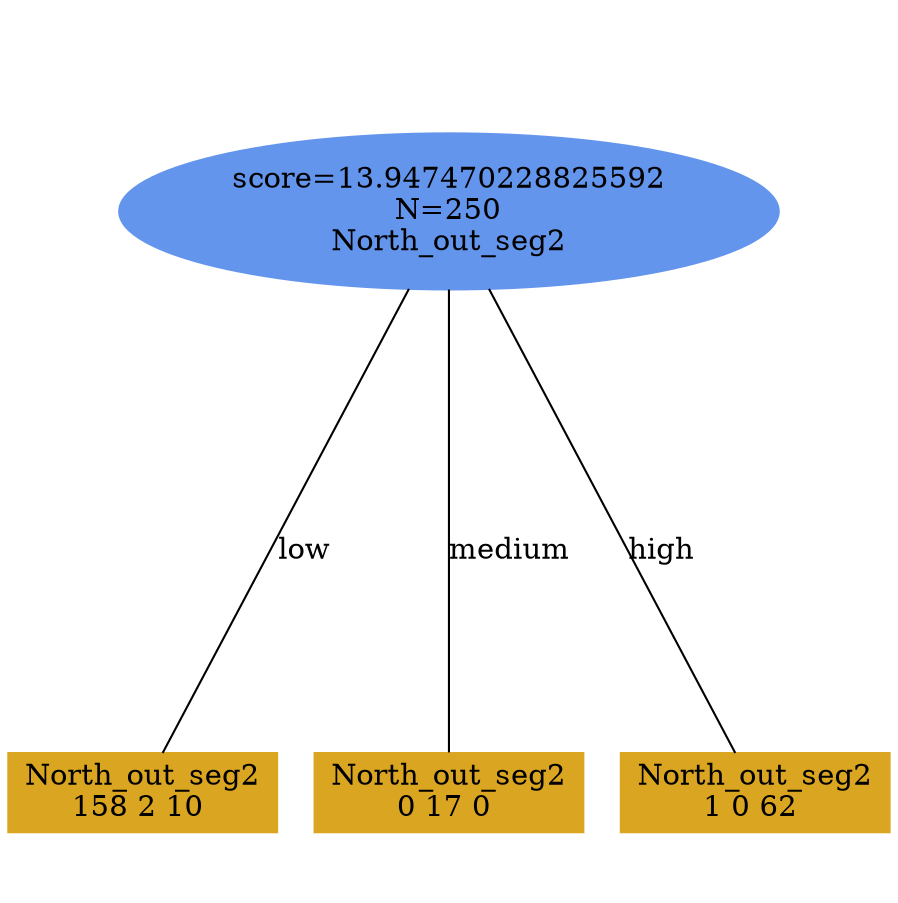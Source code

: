 digraph "DD" {
size = "7.5,10"
ratio=1.0;
center = true;
edge [dir = none];
{ rank = same; node [shape=ellipse, style=filled, color=cornflowerblue];"3354" [label="score=13.947470228825592\nN=250\nNorth_out_seg2"];}
{ rank = same; node [shape=box, style=filled, color=goldenrod];"3355" [label="North_out_seg2\n158 2 10 "];}
{ rank = same; node [shape=box, style=filled, color=goldenrod];"3356" [label="North_out_seg2\n0 17 0 "];}
{ rank = same; node [shape=box, style=filled, color=goldenrod];"3357" [label="North_out_seg2\n1 0 62 "];}
"3354" -> "3355" [label = "low"];
"3354" -> "3356" [label = "medium"];
"3354" -> "3357" [label = "high"];

}